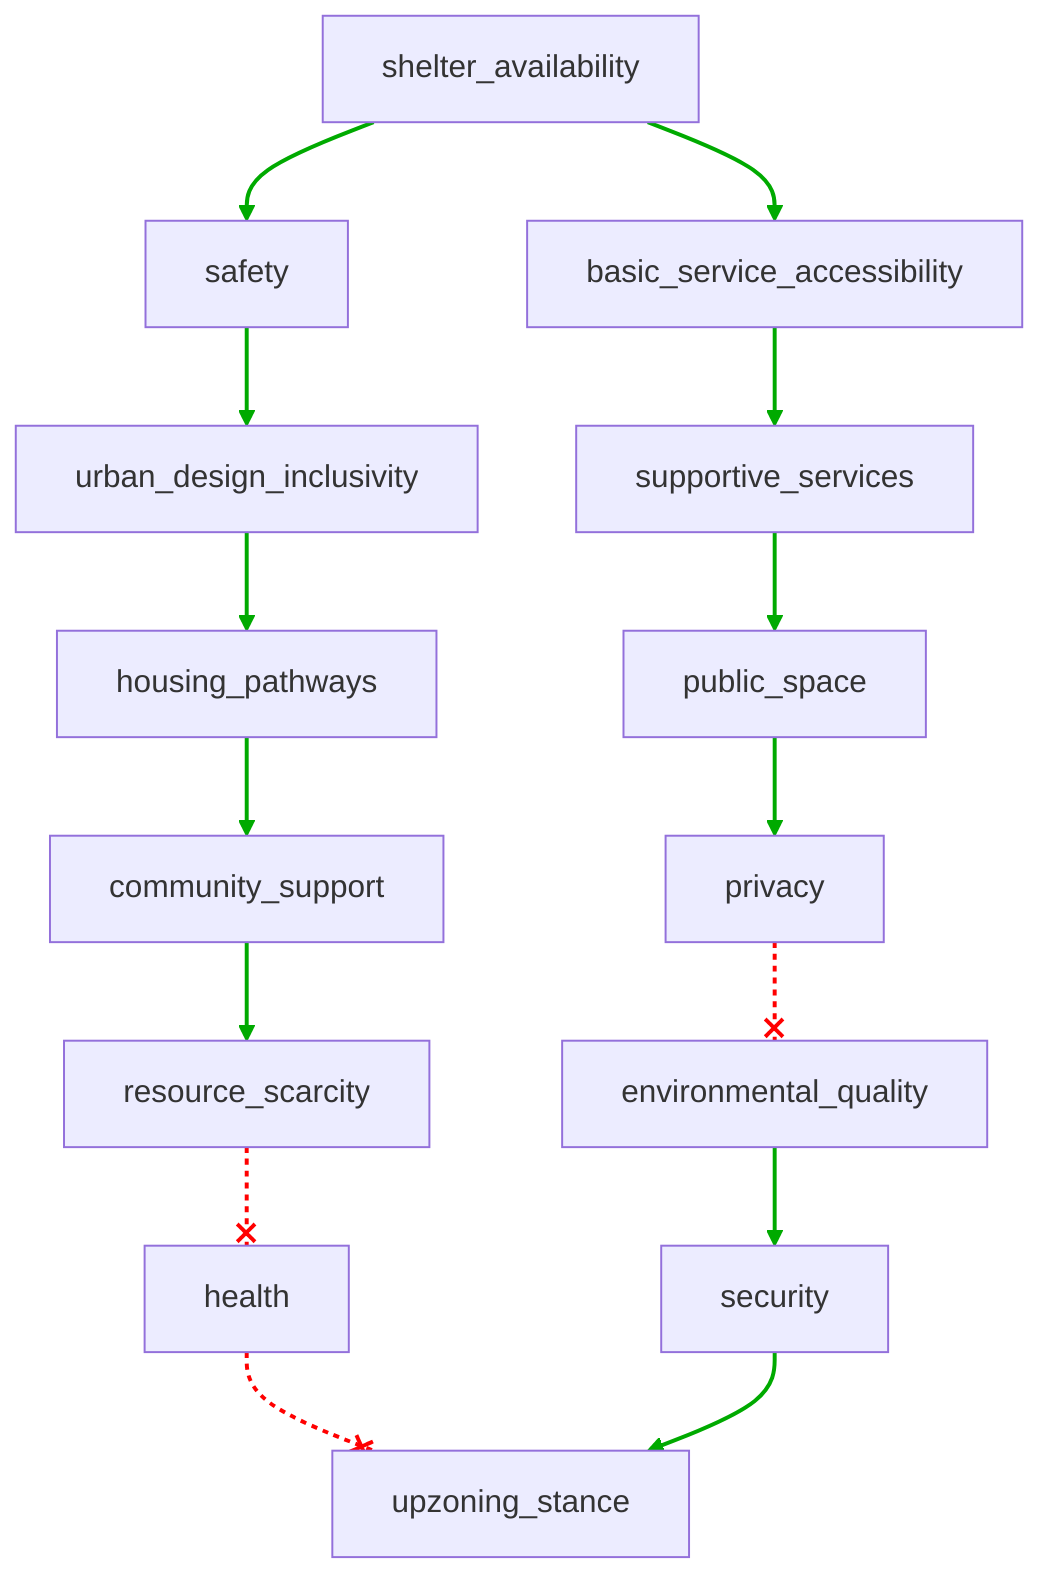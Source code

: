 flowchart TD
    n1[shelter_availability]
    n2[safety]
    n3[basic_service_accessibility]
    n4[urban_design_inclusivity]
    n5[supportive_services]
    n6[housing_pathways]
    n7[public_space]
    n8[community_support]
    n9[privacy]
    n10[resource_scarcity]
    n11[environmental_quality]
    n12[health]
    n13[security]
    n14[upzoning_stance]
    n1 --> n2
    n1 --> n3
    n2 --> n4
    n3 --> n5
    n4 --> n6
    n5 --> n7
    n6 --> n8
    n7 --> n9
    n8 --> n10
    n9 --x n11
    n10 --x n12
    n11 --> n13
    n12 --x n14
    n13 --> n14
    linkStyle 0 stroke:#00AA00,stroke-width:2px
    linkStyle 1 stroke:#00AA00,stroke-width:2px
    linkStyle 2 stroke:#00AA00,stroke-width:2px
    linkStyle 3 stroke:#00AA00,stroke-width:2px
    linkStyle 4 stroke:#00AA00,stroke-width:2px
    linkStyle 5 stroke:#00AA00,stroke-width:2px
    linkStyle 6 stroke:#00AA00,stroke-width:2px
    linkStyle 7 stroke:#00AA00,stroke-width:2px
    linkStyle 8 stroke:#00AA00,stroke-width:2px
    linkStyle 9 stroke:#FF0000,stroke-dasharray:3,stroke-width:2px
    linkStyle 10 stroke:#FF0000,stroke-dasharray:3,stroke-width:2px
    linkStyle 11 stroke:#00AA00,stroke-width:2px
    linkStyle 12 stroke:#FF0000,stroke-dasharray:3,stroke-width:2px
    linkStyle 13 stroke:#00AA00,stroke-width:2px